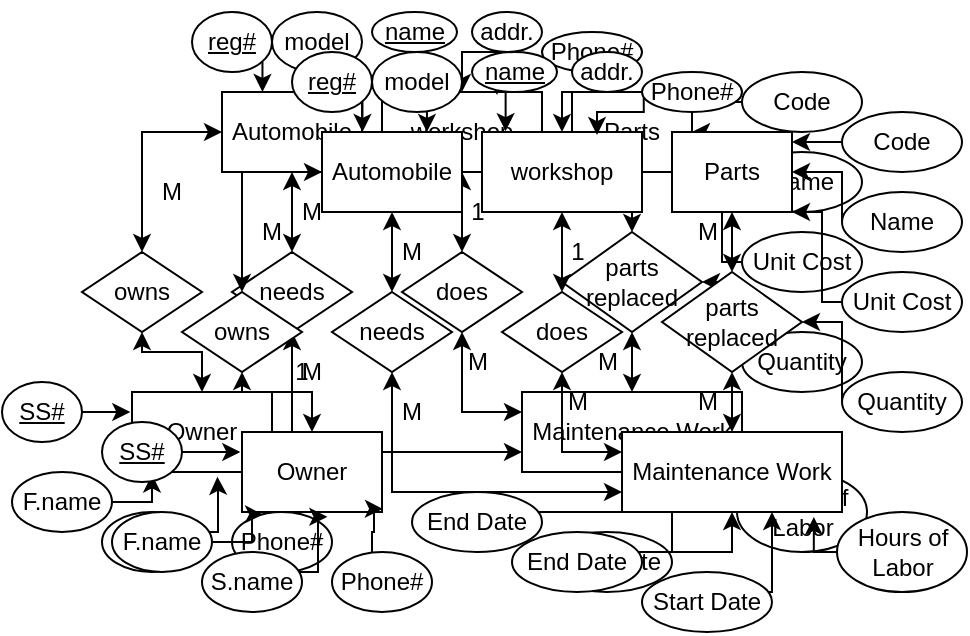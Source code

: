 <mxfile version="23.0.2" type="device">
  <diagram name="Page-1" id="6UyMne99y8ESHFV-JtRF">
    <mxGraphModel dx="732" dy="547" grid="1" gridSize="10" guides="1" tooltips="1" connect="1" arrows="1" fold="1" page="1" pageScale="1" pageWidth="850" pageHeight="1100" math="0" shadow="0">
      <root>
        <mxCell id="0" />
        <mxCell id="1" parent="0" />
        <mxCell id="NWCrP_Y0ihaiEaNDN7uH-37" style="edgeStyle=orthogonalEdgeStyle;rounded=0;orthogonalLoop=1;jettySize=auto;html=1;entryX=0.5;entryY=0;entryDx=0;entryDy=0;startArrow=classic;startFill=1;" parent="1" source="NWCrP_Y0ihaiEaNDN7uH-1" target="NWCrP_Y0ihaiEaNDN7uH-35" edge="1">
          <mxGeometry relative="1" as="geometry" />
        </mxCell>
        <mxCell id="NWCrP_Y0ihaiEaNDN7uH-1" value="Automobile" style="rounded=0;whiteSpace=wrap;html=1;" parent="1" vertex="1">
          <mxGeometry x="120" y="50" width="70" height="40" as="geometry" />
        </mxCell>
        <mxCell id="NWCrP_Y0ihaiEaNDN7uH-2" value="Maintenance Work" style="rounded=0;whiteSpace=wrap;html=1;" parent="1" vertex="1">
          <mxGeometry x="270" y="200" width="110" height="40" as="geometry" />
        </mxCell>
        <mxCell id="NWCrP_Y0ihaiEaNDN7uH-36" style="edgeStyle=orthogonalEdgeStyle;rounded=0;orthogonalLoop=1;jettySize=auto;html=1;entryX=0.5;entryY=0;entryDx=0;entryDy=0;startArrow=classic;startFill=1;" parent="1" source="NWCrP_Y0ihaiEaNDN7uH-3" target="NWCrP_Y0ihaiEaNDN7uH-34" edge="1">
          <mxGeometry relative="1" as="geometry" />
        </mxCell>
        <mxCell id="NWCrP_Y0ihaiEaNDN7uH-3" value="workshop" style="rounded=0;whiteSpace=wrap;html=1;" parent="1" vertex="1">
          <mxGeometry x="200" y="50" width="80" height="40" as="geometry" />
        </mxCell>
        <mxCell id="NWCrP_Y0ihaiEaNDN7uH-20" style="edgeStyle=orthogonalEdgeStyle;rounded=0;orthogonalLoop=1;jettySize=auto;html=1;entryX=0.5;entryY=0;entryDx=0;entryDy=0;startArrow=classic;startFill=1;" parent="1" source="NWCrP_Y0ihaiEaNDN7uH-4" target="NWCrP_Y0ihaiEaNDN7uH-18" edge="1">
          <mxGeometry relative="1" as="geometry" />
        </mxCell>
        <mxCell id="NWCrP_Y0ihaiEaNDN7uH-4" value="Parts" style="rounded=0;whiteSpace=wrap;html=1;" parent="1" vertex="1">
          <mxGeometry x="295" y="50" width="60" height="40" as="geometry" />
        </mxCell>
        <mxCell id="NWCrP_Y0ihaiEaNDN7uH-16" style="edgeStyle=orthogonalEdgeStyle;rounded=0;orthogonalLoop=1;jettySize=auto;html=1;" parent="1" edge="1">
          <mxGeometry relative="1" as="geometry">
            <mxPoint x="345" y="240" as="targetPoint" />
            <Array as="points">
              <mxPoint x="345" y="280" />
              <mxPoint x="345" y="280" />
            </Array>
            <mxPoint x="338.141" y="280.0" as="sourcePoint" />
          </mxGeometry>
        </mxCell>
        <mxCell id="NWCrP_Y0ihaiEaNDN7uH-7" value="Start Date" style="ellipse;whiteSpace=wrap;html=1;rotation=0;" parent="1" vertex="1">
          <mxGeometry x="280" y="270" width="65" height="30" as="geometry" />
        </mxCell>
        <mxCell id="NWCrP_Y0ihaiEaNDN7uH-15" value="" style="edgeStyle=orthogonalEdgeStyle;rounded=0;orthogonalLoop=1;jettySize=auto;html=1;" parent="1" source="NWCrP_Y0ihaiEaNDN7uH-11" target="NWCrP_Y0ihaiEaNDN7uH-2" edge="1">
          <mxGeometry relative="1" as="geometry">
            <Array as="points">
              <mxPoint x="325" y="260" />
            </Array>
          </mxGeometry>
        </mxCell>
        <mxCell id="NWCrP_Y0ihaiEaNDN7uH-11" value="End Date" style="ellipse;whiteSpace=wrap;html=1;rotation=0;" parent="1" vertex="1">
          <mxGeometry x="215" y="250" width="65" height="30" as="geometry" />
        </mxCell>
        <mxCell id="NWCrP_Y0ihaiEaNDN7uH-19" style="edgeStyle=orthogonalEdgeStyle;rounded=0;orthogonalLoop=1;jettySize=auto;html=1;entryX=0.5;entryY=0;entryDx=0;entryDy=0;startArrow=classic;startFill=1;" parent="1" source="NWCrP_Y0ihaiEaNDN7uH-18" target="NWCrP_Y0ihaiEaNDN7uH-2" edge="1">
          <mxGeometry relative="1" as="geometry" />
        </mxCell>
        <mxCell id="NWCrP_Y0ihaiEaNDN7uH-18" value="parts replaced" style="rhombus;whiteSpace=wrap;html=1;" parent="1" vertex="1">
          <mxGeometry x="290" y="120" width="70" height="50" as="geometry" />
        </mxCell>
        <mxCell id="NWCrP_Y0ihaiEaNDN7uH-22" style="edgeStyle=orthogonalEdgeStyle;rounded=0;orthogonalLoop=1;jettySize=auto;html=1;entryX=1;entryY=0.5;entryDx=0;entryDy=0;" parent="1" source="NWCrP_Y0ihaiEaNDN7uH-21" target="NWCrP_Y0ihaiEaNDN7uH-18" edge="1">
          <mxGeometry relative="1" as="geometry">
            <mxPoint x="360" y="70" as="targetPoint" />
            <Array as="points">
              <mxPoint x="380" y="145" />
            </Array>
          </mxGeometry>
        </mxCell>
        <mxCell id="NWCrP_Y0ihaiEaNDN7uH-21" value="Quantity" style="ellipse;whiteSpace=wrap;html=1;" parent="1" vertex="1">
          <mxGeometry x="380" y="170" width="60" height="30" as="geometry" />
        </mxCell>
        <mxCell id="NWCrP_Y0ihaiEaNDN7uH-27" style="edgeStyle=orthogonalEdgeStyle;rounded=0;orthogonalLoop=1;jettySize=auto;html=1;" parent="1" target="NWCrP_Y0ihaiEaNDN7uH-4" edge="1">
          <mxGeometry relative="1" as="geometry">
            <mxPoint x="385" y="135" as="sourcePoint" />
            <mxPoint x="360" y="70" as="targetPoint" />
            <Array as="points">
              <mxPoint x="370" y="135" />
              <mxPoint x="370" y="90" />
            </Array>
          </mxGeometry>
        </mxCell>
        <mxCell id="NWCrP_Y0ihaiEaNDN7uH-24" value="Unit Cost" style="ellipse;whiteSpace=wrap;html=1;" parent="1" vertex="1">
          <mxGeometry x="380" y="120" width="60" height="30" as="geometry" />
        </mxCell>
        <mxCell id="NWCrP_Y0ihaiEaNDN7uH-31" style="edgeStyle=orthogonalEdgeStyle;rounded=0;orthogonalLoop=1;jettySize=auto;html=1;entryX=1;entryY=0.5;entryDx=0;entryDy=0;" parent="1" source="NWCrP_Y0ihaiEaNDN7uH-25" target="NWCrP_Y0ihaiEaNDN7uH-4" edge="1">
          <mxGeometry relative="1" as="geometry">
            <mxPoint x="390" y="80" as="targetPoint" />
            <Array as="points">
              <mxPoint x="380" y="70" />
            </Array>
          </mxGeometry>
        </mxCell>
        <mxCell id="NWCrP_Y0ihaiEaNDN7uH-25" value="Name" style="ellipse;whiteSpace=wrap;html=1;" parent="1" vertex="1">
          <mxGeometry x="380" y="80" width="60" height="30" as="geometry" />
        </mxCell>
        <mxCell id="NWCrP_Y0ihaiEaNDN7uH-32" value="" style="edgeStyle=orthogonalEdgeStyle;rounded=0;orthogonalLoop=1;jettySize=auto;html=1;" parent="1" source="NWCrP_Y0ihaiEaNDN7uH-26" target="NWCrP_Y0ihaiEaNDN7uH-4" edge="1">
          <mxGeometry relative="1" as="geometry">
            <Array as="points">
              <mxPoint x="360" y="55" />
              <mxPoint x="360" y="55" />
            </Array>
          </mxGeometry>
        </mxCell>
        <mxCell id="NWCrP_Y0ihaiEaNDN7uH-26" value="Code" style="ellipse;whiteSpace=wrap;html=1;" parent="1" vertex="1">
          <mxGeometry x="380" y="40" width="60" height="30" as="geometry" />
        </mxCell>
        <mxCell id="LJ63shYj3af9ihLk8B8J-1" style="edgeStyle=orthogonalEdgeStyle;rounded=0;orthogonalLoop=1;jettySize=auto;html=1;entryX=0;entryY=0.25;entryDx=0;entryDy=0;startArrow=classic;startFill=1;" parent="1" source="NWCrP_Y0ihaiEaNDN7uH-34" target="NWCrP_Y0ihaiEaNDN7uH-2" edge="1">
          <mxGeometry relative="1" as="geometry" />
        </mxCell>
        <mxCell id="NWCrP_Y0ihaiEaNDN7uH-34" value="does" style="rhombus;whiteSpace=wrap;html=1;" parent="1" vertex="1">
          <mxGeometry x="210" y="130" width="60" height="40" as="geometry" />
        </mxCell>
        <mxCell id="LJ63shYj3af9ihLk8B8J-3" style="edgeStyle=orthogonalEdgeStyle;rounded=0;orthogonalLoop=1;jettySize=auto;html=1;entryX=0;entryY=0.75;entryDx=0;entryDy=0;strokeColor=default;startArrow=classic;startFill=1;" parent="1" source="NWCrP_Y0ihaiEaNDN7uH-35" target="NWCrP_Y0ihaiEaNDN7uH-2" edge="1">
          <mxGeometry relative="1" as="geometry">
            <Array as="points">
              <mxPoint x="155" y="230" />
            </Array>
          </mxGeometry>
        </mxCell>
        <mxCell id="NWCrP_Y0ihaiEaNDN7uH-35" value="needs" style="rhombus;whiteSpace=wrap;html=1;" parent="1" vertex="1">
          <mxGeometry x="125" y="130" width="60" height="40" as="geometry" />
        </mxCell>
        <mxCell id="LJ63shYj3af9ihLk8B8J-8" style="edgeStyle=orthogonalEdgeStyle;rounded=0;orthogonalLoop=1;jettySize=auto;html=1;entryX=0;entryY=0.5;entryDx=0;entryDy=0;startArrow=classic;startFill=1;" parent="1" source="LJ63shYj3af9ihLk8B8J-5" target="NWCrP_Y0ihaiEaNDN7uH-1" edge="1">
          <mxGeometry relative="1" as="geometry">
            <Array as="points">
              <mxPoint x="80" y="70" />
            </Array>
          </mxGeometry>
        </mxCell>
        <mxCell id="LJ63shYj3af9ihLk8B8J-5" value="owns" style="rhombus;whiteSpace=wrap;html=1;" parent="1" vertex="1">
          <mxGeometry x="50" y="130" width="60" height="40" as="geometry" />
        </mxCell>
        <mxCell id="LJ63shYj3af9ihLk8B8J-7" style="edgeStyle=orthogonalEdgeStyle;rounded=0;orthogonalLoop=1;jettySize=auto;html=1;entryX=0.5;entryY=1;entryDx=0;entryDy=0;startArrow=classic;startFill=1;" parent="1" source="LJ63shYj3af9ihLk8B8J-6" target="LJ63shYj3af9ihLk8B8J-5" edge="1">
          <mxGeometry relative="1" as="geometry" />
        </mxCell>
        <mxCell id="LJ63shYj3af9ihLk8B8J-6" value="Owner" style="rounded=0;whiteSpace=wrap;html=1;" parent="1" vertex="1">
          <mxGeometry x="75" y="200" width="70" height="40" as="geometry" />
        </mxCell>
        <mxCell id="LJ63shYj3af9ihLk8B8J-9" value="Hours of Labor" style="ellipse;whiteSpace=wrap;html=1;rotation=0;" parent="1" vertex="1">
          <mxGeometry x="377.5" y="240" width="65" height="40" as="geometry" />
        </mxCell>
        <mxCell id="LJ63shYj3af9ihLk8B8J-10" style="edgeStyle=orthogonalEdgeStyle;rounded=0;orthogonalLoop=1;jettySize=auto;html=1;entryX=0.872;entryY=1.062;entryDx=0;entryDy=0;entryPerimeter=0;" parent="1" source="LJ63shYj3af9ihLk8B8J-9" target="NWCrP_Y0ihaiEaNDN7uH-2" edge="1">
          <mxGeometry relative="1" as="geometry">
            <Array as="points">
              <mxPoint x="366" y="260" />
            </Array>
          </mxGeometry>
        </mxCell>
        <mxCell id="vejLtixS_acCu_ArqMec-32" value="M" style="text;html=1;strokeColor=none;fillColor=none;align=center;verticalAlign=middle;whiteSpace=wrap;rounded=0;" parent="1" vertex="1">
          <mxGeometry x="85" y="90" width="20" height="20" as="geometry" />
        </mxCell>
        <mxCell id="vejLtixS_acCu_ArqMec-33" value="1" style="text;html=1;strokeColor=none;fillColor=none;align=center;verticalAlign=middle;whiteSpace=wrap;rounded=0;" parent="1" vertex="1">
          <mxGeometry x="100" y="160" width="20" height="20" as="geometry" />
        </mxCell>
        <mxCell id="vejLtixS_acCu_ArqMec-34" value="M" style="text;html=1;strokeColor=none;fillColor=none;align=center;verticalAlign=middle;whiteSpace=wrap;rounded=0;" parent="1" vertex="1">
          <mxGeometry x="302.5" y="90" width="20" height="20" as="geometry" />
        </mxCell>
        <mxCell id="vejLtixS_acCu_ArqMec-35" value="M" style="text;html=1;strokeColor=none;fillColor=none;align=center;verticalAlign=middle;whiteSpace=wrap;rounded=0;" parent="1" vertex="1">
          <mxGeometry x="302.5" y="175" width="20" height="20" as="geometry" />
        </mxCell>
        <mxCell id="vejLtixS_acCu_ArqMec-36" value="M" style="text;html=1;strokeColor=none;fillColor=none;align=center;verticalAlign=middle;whiteSpace=wrap;rounded=0;" parent="1" vertex="1">
          <mxGeometry x="155" y="180" width="20" height="20" as="geometry" />
        </mxCell>
        <mxCell id="vejLtixS_acCu_ArqMec-37" value="M" style="text;html=1;strokeColor=none;fillColor=none;align=center;verticalAlign=middle;whiteSpace=wrap;rounded=0;" parent="1" vertex="1">
          <mxGeometry x="155" y="100" width="20" height="20" as="geometry" />
        </mxCell>
        <mxCell id="vejLtixS_acCu_ArqMec-38" value="M" style="text;html=1;strokeColor=none;fillColor=none;align=center;verticalAlign=middle;whiteSpace=wrap;rounded=0;" parent="1" vertex="1">
          <mxGeometry x="237.5" y="175" width="20" height="20" as="geometry" />
        </mxCell>
        <mxCell id="vejLtixS_acCu_ArqMec-39" value="1" style="text;html=1;strokeColor=none;fillColor=none;align=center;verticalAlign=middle;whiteSpace=wrap;rounded=0;" parent="1" vertex="1">
          <mxGeometry x="237.5" y="100" width="20" height="20" as="geometry" />
        </mxCell>
        <mxCell id="vejLtixS_acCu_ArqMec-40" value="&lt;u&gt;reg#&lt;/u&gt;" style="ellipse;whiteSpace=wrap;html=1;" parent="1" vertex="1">
          <mxGeometry x="105" y="10" width="40" height="30" as="geometry" />
        </mxCell>
        <mxCell id="vejLtixS_acCu_ArqMec-46" style="edgeStyle=orthogonalEdgeStyle;rounded=0;orthogonalLoop=1;jettySize=auto;html=1;entryX=0.75;entryY=0;entryDx=0;entryDy=0;" parent="1" source="vejLtixS_acCu_ArqMec-41" edge="1">
          <mxGeometry relative="1" as="geometry">
            <mxPoint x="174.987" y="19.624" as="sourcePoint" />
            <mxPoint x="172.48" y="50" as="targetPoint" />
            <Array as="points">
              <mxPoint x="175" y="30" />
              <mxPoint x="175" y="30" />
            </Array>
          </mxGeometry>
        </mxCell>
        <mxCell id="vejLtixS_acCu_ArqMec-43" value="&lt;u&gt;name&lt;/u&gt;" style="ellipse;whiteSpace=wrap;html=1;" parent="1" vertex="1">
          <mxGeometry x="195" y="10" width="42.5" height="20" as="geometry" />
        </mxCell>
        <mxCell id="vejLtixS_acCu_ArqMec-53" style="edgeStyle=orthogonalEdgeStyle;rounded=0;orthogonalLoop=1;jettySize=auto;html=1;entryX=0.5;entryY=0;entryDx=0;entryDy=0;" parent="1" source="vejLtixS_acCu_ArqMec-44" target="NWCrP_Y0ihaiEaNDN7uH-3" edge="1">
          <mxGeometry relative="1" as="geometry">
            <Array as="points">
              <mxPoint x="240" y="30" />
            </Array>
          </mxGeometry>
        </mxCell>
        <mxCell id="vejLtixS_acCu_ArqMec-44" value="addr." style="ellipse;whiteSpace=wrap;html=1;" parent="1" vertex="1">
          <mxGeometry x="245" y="10" width="35" height="20" as="geometry" />
        </mxCell>
        <mxCell id="vejLtixS_acCu_ArqMec-47" value="" style="edgeStyle=orthogonalEdgeStyle;rounded=0;orthogonalLoop=1;jettySize=auto;html=1;entryX=0.75;entryY=0;entryDx=0;entryDy=0;" parent="1" target="vejLtixS_acCu_ArqMec-41" edge="1">
          <mxGeometry relative="1" as="geometry">
            <mxPoint x="174.987" y="19.624" as="sourcePoint" />
            <mxPoint x="172.48" y="50" as="targetPoint" />
            <Array as="points" />
          </mxGeometry>
        </mxCell>
        <mxCell id="vejLtixS_acCu_ArqMec-41" value="model" style="ellipse;whiteSpace=wrap;html=1;" parent="1" vertex="1">
          <mxGeometry x="145" y="10" width="45" height="30" as="geometry" />
        </mxCell>
        <mxCell id="vejLtixS_acCu_ArqMec-49" style="edgeStyle=orthogonalEdgeStyle;rounded=0;orthogonalLoop=1;jettySize=auto;html=1;entryX=0.289;entryY=-0.001;entryDx=0;entryDy=0;entryPerimeter=0;" parent="1" source="vejLtixS_acCu_ArqMec-40" target="NWCrP_Y0ihaiEaNDN7uH-1" edge="1">
          <mxGeometry relative="1" as="geometry">
            <Array as="points">
              <mxPoint x="125" y="40" />
              <mxPoint x="140" y="40" />
            </Array>
          </mxGeometry>
        </mxCell>
        <mxCell id="vejLtixS_acCu_ArqMec-50" style="edgeStyle=orthogonalEdgeStyle;rounded=0;orthogonalLoop=1;jettySize=auto;html=1;entryX=0.21;entryY=-0.011;entryDx=0;entryDy=0;entryPerimeter=0;exitX=0.396;exitY=0.974;exitDx=0;exitDy=0;exitPerimeter=0;" parent="1" source="vejLtixS_acCu_ArqMec-43" edge="1">
          <mxGeometry relative="1" as="geometry">
            <mxPoint x="209.997" y="30.003" as="sourcePoint" />
            <mxPoint x="211.79" y="49.58" as="targetPoint" />
            <Array as="points" />
          </mxGeometry>
        </mxCell>
        <mxCell id="vejLtixS_acCu_ArqMec-51" style="edgeStyle=orthogonalEdgeStyle;rounded=0;orthogonalLoop=1;jettySize=auto;html=1;entryX=0.21;entryY=-0.011;entryDx=0;entryDy=0;entryPerimeter=0;exitX=0.017;exitY=0.64;exitDx=0;exitDy=0;exitPerimeter=0;" parent="1" source="vejLtixS_acCu_ArqMec-52" edge="1">
          <mxGeometry relative="1" as="geometry">
            <mxPoint x="265" y="33" as="sourcePoint" />
            <mxPoint x="257.5" y="51.51" as="targetPoint" />
            <Array as="points">
              <mxPoint x="281" y="40" />
              <mxPoint x="258" y="40" />
            </Array>
          </mxGeometry>
        </mxCell>
        <mxCell id="vejLtixS_acCu_ArqMec-52" value="Phone#" style="ellipse;whiteSpace=wrap;html=1;" parent="1" vertex="1">
          <mxGeometry x="280" y="20" width="50" height="20" as="geometry" />
        </mxCell>
        <mxCell id="vejLtixS_acCu_ArqMec-54" value="&lt;u&gt;SS#&lt;/u&gt;" style="ellipse;whiteSpace=wrap;html=1;" parent="1" vertex="1">
          <mxGeometry x="10" y="195" width="40" height="30" as="geometry" />
        </mxCell>
        <mxCell id="vejLtixS_acCu_ArqMec-57" style="edgeStyle=orthogonalEdgeStyle;rounded=0;orthogonalLoop=1;jettySize=auto;html=1;entryX=-0.012;entryY=0.25;entryDx=0;entryDy=0;entryPerimeter=0;" parent="1" source="vejLtixS_acCu_ArqMec-54" target="LJ63shYj3af9ihLk8B8J-6" edge="1">
          <mxGeometry relative="1" as="geometry" />
        </mxCell>
        <mxCell id="vejLtixS_acCu_ArqMec-58" value="F.name" style="ellipse;whiteSpace=wrap;html=1;" parent="1" vertex="1">
          <mxGeometry x="15" y="240" width="50" height="30" as="geometry" />
        </mxCell>
        <mxCell id="vejLtixS_acCu_ArqMec-59" value="S.name" style="ellipse;whiteSpace=wrap;html=1;" parent="1" vertex="1">
          <mxGeometry x="60" y="260" width="50" height="30" as="geometry" />
        </mxCell>
        <mxCell id="vejLtixS_acCu_ArqMec-62" style="edgeStyle=orthogonalEdgeStyle;rounded=0;orthogonalLoop=1;jettySize=auto;html=1;entryX=0.15;entryY=1.031;entryDx=0;entryDy=0;entryPerimeter=0;" parent="1" source="vejLtixS_acCu_ArqMec-58" target="LJ63shYj3af9ihLk8B8J-6" edge="1">
          <mxGeometry relative="1" as="geometry" />
        </mxCell>
        <mxCell id="vejLtixS_acCu_ArqMec-64" style="edgeStyle=orthogonalEdgeStyle;rounded=0;orthogonalLoop=1;jettySize=auto;html=1;entryX=0.61;entryY=1.06;entryDx=0;entryDy=0;entryPerimeter=0;" parent="1" source="vejLtixS_acCu_ArqMec-59" target="LJ63shYj3af9ihLk8B8J-6" edge="1">
          <mxGeometry relative="1" as="geometry">
            <Array as="points">
              <mxPoint x="118" y="270" />
              <mxPoint x="118" y="250" />
              <mxPoint x="118" y="250" />
            </Array>
          </mxGeometry>
        </mxCell>
        <mxCell id="vejLtixS_acCu_ArqMec-66" style="edgeStyle=orthogonalEdgeStyle;rounded=0;orthogonalLoop=1;jettySize=auto;html=1;entryX=1.007;entryY=0.961;entryDx=0;entryDy=0;entryPerimeter=0;" parent="1" source="vejLtixS_acCu_ArqMec-65" target="LJ63shYj3af9ihLk8B8J-6" edge="1">
          <mxGeometry relative="1" as="geometry">
            <mxPoint x="150" y="240" as="targetPoint" />
            <Array as="points">
              <mxPoint x="145" y="250" />
              <mxPoint x="146" y="250" />
            </Array>
          </mxGeometry>
        </mxCell>
        <mxCell id="vejLtixS_acCu_ArqMec-65" value="Phone#" style="ellipse;whiteSpace=wrap;html=1;" parent="1" vertex="1">
          <mxGeometry x="125" y="260" width="50" height="30" as="geometry" />
        </mxCell>
        <mxCell id="vejLtixS_acCu_ArqMec-67" style="edgeStyle=orthogonalEdgeStyle;rounded=0;orthogonalLoop=1;jettySize=auto;html=1;entryX=0.5;entryY=0;entryDx=0;entryDy=0;startArrow=classic;startFill=1;" parent="1" source="vejLtixS_acCu_ArqMec-68" target="vejLtixS_acCu_ArqMec-91" edge="1">
          <mxGeometry relative="1" as="geometry" />
        </mxCell>
        <mxCell id="vejLtixS_acCu_ArqMec-68" value="Automobile" style="rounded=0;whiteSpace=wrap;html=1;" parent="1" vertex="1">
          <mxGeometry x="170" y="70" width="70" height="40" as="geometry" />
        </mxCell>
        <mxCell id="vejLtixS_acCu_ArqMec-69" value="Maintenance Work" style="rounded=0;whiteSpace=wrap;html=1;" parent="1" vertex="1">
          <mxGeometry x="320" y="220" width="110" height="40" as="geometry" />
        </mxCell>
        <mxCell id="vejLtixS_acCu_ArqMec-70" style="edgeStyle=orthogonalEdgeStyle;rounded=0;orthogonalLoop=1;jettySize=auto;html=1;entryX=0.5;entryY=0;entryDx=0;entryDy=0;startArrow=classic;startFill=1;" parent="1" source="vejLtixS_acCu_ArqMec-71" target="vejLtixS_acCu_ArqMec-89" edge="1">
          <mxGeometry relative="1" as="geometry" />
        </mxCell>
        <mxCell id="vejLtixS_acCu_ArqMec-71" value="workshop" style="rounded=0;whiteSpace=wrap;html=1;" parent="1" vertex="1">
          <mxGeometry x="250" y="70" width="80" height="40" as="geometry" />
        </mxCell>
        <mxCell id="vejLtixS_acCu_ArqMec-72" style="edgeStyle=orthogonalEdgeStyle;rounded=0;orthogonalLoop=1;jettySize=auto;html=1;entryX=0.5;entryY=0;entryDx=0;entryDy=0;startArrow=classic;startFill=1;" parent="1" source="vejLtixS_acCu_ArqMec-73" target="vejLtixS_acCu_ArqMec-79" edge="1">
          <mxGeometry relative="1" as="geometry" />
        </mxCell>
        <mxCell id="vejLtixS_acCu_ArqMec-73" value="Parts" style="rounded=0;whiteSpace=wrap;html=1;" parent="1" vertex="1">
          <mxGeometry x="345" y="70" width="60" height="40" as="geometry" />
        </mxCell>
        <mxCell id="vejLtixS_acCu_ArqMec-74" style="edgeStyle=orthogonalEdgeStyle;rounded=0;orthogonalLoop=1;jettySize=auto;html=1;" parent="1" edge="1">
          <mxGeometry relative="1" as="geometry">
            <mxPoint x="395" y="260" as="targetPoint" />
            <Array as="points">
              <mxPoint x="395" y="300" />
              <mxPoint x="395" y="300" />
            </Array>
            <mxPoint x="388.141" y="300.0" as="sourcePoint" />
          </mxGeometry>
        </mxCell>
        <mxCell id="vejLtixS_acCu_ArqMec-75" value="Start Date" style="ellipse;whiteSpace=wrap;html=1;rotation=0;" parent="1" vertex="1">
          <mxGeometry x="330" y="290" width="65" height="30" as="geometry" />
        </mxCell>
        <mxCell id="vejLtixS_acCu_ArqMec-76" value="" style="edgeStyle=orthogonalEdgeStyle;rounded=0;orthogonalLoop=1;jettySize=auto;html=1;" parent="1" source="vejLtixS_acCu_ArqMec-77" target="vejLtixS_acCu_ArqMec-69" edge="1">
          <mxGeometry relative="1" as="geometry">
            <Array as="points">
              <mxPoint x="375" y="280" />
            </Array>
          </mxGeometry>
        </mxCell>
        <mxCell id="vejLtixS_acCu_ArqMec-77" value="End Date" style="ellipse;whiteSpace=wrap;html=1;rotation=0;" parent="1" vertex="1">
          <mxGeometry x="265" y="270" width="65" height="30" as="geometry" />
        </mxCell>
        <mxCell id="vejLtixS_acCu_ArqMec-78" style="edgeStyle=orthogonalEdgeStyle;rounded=0;orthogonalLoop=1;jettySize=auto;html=1;entryX=0.5;entryY=0;entryDx=0;entryDy=0;startArrow=classic;startFill=1;" parent="1" source="vejLtixS_acCu_ArqMec-79" target="vejLtixS_acCu_ArqMec-69" edge="1">
          <mxGeometry relative="1" as="geometry" />
        </mxCell>
        <mxCell id="vejLtixS_acCu_ArqMec-79" value="parts replaced" style="rhombus;whiteSpace=wrap;html=1;" parent="1" vertex="1">
          <mxGeometry x="340" y="140" width="70" height="50" as="geometry" />
        </mxCell>
        <mxCell id="vejLtixS_acCu_ArqMec-80" style="edgeStyle=orthogonalEdgeStyle;rounded=0;orthogonalLoop=1;jettySize=auto;html=1;entryX=1;entryY=0.5;entryDx=0;entryDy=0;" parent="1" source="vejLtixS_acCu_ArqMec-81" target="vejLtixS_acCu_ArqMec-79" edge="1">
          <mxGeometry relative="1" as="geometry">
            <mxPoint x="410" y="90" as="targetPoint" />
            <Array as="points">
              <mxPoint x="430" y="165" />
            </Array>
          </mxGeometry>
        </mxCell>
        <mxCell id="vejLtixS_acCu_ArqMec-81" value="Quantity" style="ellipse;whiteSpace=wrap;html=1;" parent="1" vertex="1">
          <mxGeometry x="430" y="190" width="60" height="30" as="geometry" />
        </mxCell>
        <mxCell id="vejLtixS_acCu_ArqMec-82" style="edgeStyle=orthogonalEdgeStyle;rounded=0;orthogonalLoop=1;jettySize=auto;html=1;" parent="1" target="vejLtixS_acCu_ArqMec-73" edge="1">
          <mxGeometry relative="1" as="geometry">
            <mxPoint x="435" y="155" as="sourcePoint" />
            <mxPoint x="410" y="90" as="targetPoint" />
            <Array as="points">
              <mxPoint x="420" y="155" />
              <mxPoint x="420" y="110" />
            </Array>
          </mxGeometry>
        </mxCell>
        <mxCell id="vejLtixS_acCu_ArqMec-83" value="Unit Cost" style="ellipse;whiteSpace=wrap;html=1;" parent="1" vertex="1">
          <mxGeometry x="430" y="140" width="60" height="30" as="geometry" />
        </mxCell>
        <mxCell id="vejLtixS_acCu_ArqMec-84" style="edgeStyle=orthogonalEdgeStyle;rounded=0;orthogonalLoop=1;jettySize=auto;html=1;entryX=1;entryY=0.5;entryDx=0;entryDy=0;" parent="1" source="vejLtixS_acCu_ArqMec-85" target="vejLtixS_acCu_ArqMec-73" edge="1">
          <mxGeometry relative="1" as="geometry">
            <mxPoint x="440" y="100" as="targetPoint" />
            <Array as="points">
              <mxPoint x="430" y="90" />
            </Array>
          </mxGeometry>
        </mxCell>
        <mxCell id="vejLtixS_acCu_ArqMec-85" value="Name" style="ellipse;whiteSpace=wrap;html=1;" parent="1" vertex="1">
          <mxGeometry x="430" y="100" width="60" height="30" as="geometry" />
        </mxCell>
        <mxCell id="vejLtixS_acCu_ArqMec-86" value="" style="edgeStyle=orthogonalEdgeStyle;rounded=0;orthogonalLoop=1;jettySize=auto;html=1;" parent="1" source="vejLtixS_acCu_ArqMec-87" target="vejLtixS_acCu_ArqMec-73" edge="1">
          <mxGeometry relative="1" as="geometry">
            <Array as="points">
              <mxPoint x="410" y="75" />
              <mxPoint x="410" y="75" />
            </Array>
          </mxGeometry>
        </mxCell>
        <mxCell id="vejLtixS_acCu_ArqMec-87" value="Code" style="ellipse;whiteSpace=wrap;html=1;" parent="1" vertex="1">
          <mxGeometry x="430" y="60" width="60" height="30" as="geometry" />
        </mxCell>
        <mxCell id="vejLtixS_acCu_ArqMec-88" style="edgeStyle=orthogonalEdgeStyle;rounded=0;orthogonalLoop=1;jettySize=auto;html=1;entryX=0;entryY=0.25;entryDx=0;entryDy=0;startArrow=classic;startFill=1;" parent="1" source="vejLtixS_acCu_ArqMec-89" target="vejLtixS_acCu_ArqMec-69" edge="1">
          <mxGeometry relative="1" as="geometry" />
        </mxCell>
        <mxCell id="vejLtixS_acCu_ArqMec-89" value="does" style="rhombus;whiteSpace=wrap;html=1;" parent="1" vertex="1">
          <mxGeometry x="260" y="150" width="60" height="40" as="geometry" />
        </mxCell>
        <mxCell id="vejLtixS_acCu_ArqMec-90" style="edgeStyle=orthogonalEdgeStyle;rounded=0;orthogonalLoop=1;jettySize=auto;html=1;entryX=0;entryY=0.75;entryDx=0;entryDy=0;strokeColor=default;startArrow=classic;startFill=1;" parent="1" source="vejLtixS_acCu_ArqMec-91" target="vejLtixS_acCu_ArqMec-69" edge="1">
          <mxGeometry relative="1" as="geometry">
            <Array as="points">
              <mxPoint x="205" y="250" />
            </Array>
          </mxGeometry>
        </mxCell>
        <mxCell id="vejLtixS_acCu_ArqMec-91" value="needs" style="rhombus;whiteSpace=wrap;html=1;" parent="1" vertex="1">
          <mxGeometry x="175" y="150" width="60" height="40" as="geometry" />
        </mxCell>
        <mxCell id="vejLtixS_acCu_ArqMec-92" style="edgeStyle=orthogonalEdgeStyle;rounded=0;orthogonalLoop=1;jettySize=auto;html=1;entryX=0;entryY=0.5;entryDx=0;entryDy=0;startArrow=classic;startFill=1;" parent="1" source="vejLtixS_acCu_ArqMec-93" target="vejLtixS_acCu_ArqMec-68" edge="1">
          <mxGeometry relative="1" as="geometry">
            <Array as="points">
              <mxPoint x="130" y="90" />
            </Array>
          </mxGeometry>
        </mxCell>
        <mxCell id="vejLtixS_acCu_ArqMec-93" value="owns" style="rhombus;whiteSpace=wrap;html=1;" parent="1" vertex="1">
          <mxGeometry x="100" y="150" width="60" height="40" as="geometry" />
        </mxCell>
        <mxCell id="vejLtixS_acCu_ArqMec-94" style="edgeStyle=orthogonalEdgeStyle;rounded=0;orthogonalLoop=1;jettySize=auto;html=1;entryX=0.5;entryY=1;entryDx=0;entryDy=0;startArrow=classic;startFill=1;" parent="1" source="vejLtixS_acCu_ArqMec-95" target="vejLtixS_acCu_ArqMec-93" edge="1">
          <mxGeometry relative="1" as="geometry" />
        </mxCell>
        <mxCell id="vejLtixS_acCu_ArqMec-95" value="Owner" style="rounded=0;whiteSpace=wrap;html=1;" parent="1" vertex="1">
          <mxGeometry x="130" y="220" width="70" height="40" as="geometry" />
        </mxCell>
        <mxCell id="vejLtixS_acCu_ArqMec-96" value="Hours of Labor" style="ellipse;whiteSpace=wrap;html=1;rotation=0;" parent="1" vertex="1">
          <mxGeometry x="427.5" y="260" width="65" height="40" as="geometry" />
        </mxCell>
        <mxCell id="vejLtixS_acCu_ArqMec-97" style="edgeStyle=orthogonalEdgeStyle;rounded=0;orthogonalLoop=1;jettySize=auto;html=1;entryX=0.872;entryY=1.062;entryDx=0;entryDy=0;entryPerimeter=0;" parent="1" source="vejLtixS_acCu_ArqMec-96" target="vejLtixS_acCu_ArqMec-69" edge="1">
          <mxGeometry relative="1" as="geometry">
            <Array as="points">
              <mxPoint x="416" y="280" />
            </Array>
          </mxGeometry>
        </mxCell>
        <mxCell id="vejLtixS_acCu_ArqMec-98" value="M" style="text;html=1;strokeColor=none;fillColor=none;align=center;verticalAlign=middle;whiteSpace=wrap;rounded=0;" parent="1" vertex="1">
          <mxGeometry x="135" y="110" width="20" height="20" as="geometry" />
        </mxCell>
        <mxCell id="vejLtixS_acCu_ArqMec-99" value="1" style="text;html=1;strokeColor=none;fillColor=none;align=center;verticalAlign=middle;whiteSpace=wrap;rounded=0;" parent="1" vertex="1">
          <mxGeometry x="150" y="180" width="20" height="20" as="geometry" />
        </mxCell>
        <mxCell id="vejLtixS_acCu_ArqMec-100" value="M" style="text;html=1;strokeColor=none;fillColor=none;align=center;verticalAlign=middle;whiteSpace=wrap;rounded=0;" parent="1" vertex="1">
          <mxGeometry x="352.5" y="110" width="20" height="20" as="geometry" />
        </mxCell>
        <mxCell id="vejLtixS_acCu_ArqMec-101" value="M" style="text;html=1;strokeColor=none;fillColor=none;align=center;verticalAlign=middle;whiteSpace=wrap;rounded=0;" parent="1" vertex="1">
          <mxGeometry x="352.5" y="195" width="20" height="20" as="geometry" />
        </mxCell>
        <mxCell id="vejLtixS_acCu_ArqMec-102" value="M" style="text;html=1;strokeColor=none;fillColor=none;align=center;verticalAlign=middle;whiteSpace=wrap;rounded=0;" parent="1" vertex="1">
          <mxGeometry x="205" y="200" width="20" height="20" as="geometry" />
        </mxCell>
        <mxCell id="vejLtixS_acCu_ArqMec-103" value="M" style="text;html=1;strokeColor=none;fillColor=none;align=center;verticalAlign=middle;whiteSpace=wrap;rounded=0;" parent="1" vertex="1">
          <mxGeometry x="205" y="120" width="20" height="20" as="geometry" />
        </mxCell>
        <mxCell id="vejLtixS_acCu_ArqMec-104" value="M" style="text;html=1;strokeColor=none;fillColor=none;align=center;verticalAlign=middle;whiteSpace=wrap;rounded=0;" parent="1" vertex="1">
          <mxGeometry x="287.5" y="195" width="20" height="20" as="geometry" />
        </mxCell>
        <mxCell id="vejLtixS_acCu_ArqMec-105" value="1" style="text;html=1;strokeColor=none;fillColor=none;align=center;verticalAlign=middle;whiteSpace=wrap;rounded=0;" parent="1" vertex="1">
          <mxGeometry x="287.5" y="120" width="20" height="20" as="geometry" />
        </mxCell>
        <mxCell id="vejLtixS_acCu_ArqMec-106" value="&lt;u&gt;reg#&lt;/u&gt;" style="ellipse;whiteSpace=wrap;html=1;" parent="1" vertex="1">
          <mxGeometry x="155" y="30" width="40" height="30" as="geometry" />
        </mxCell>
        <mxCell id="vejLtixS_acCu_ArqMec-107" style="edgeStyle=orthogonalEdgeStyle;rounded=0;orthogonalLoop=1;jettySize=auto;html=1;entryX=0.75;entryY=0;entryDx=0;entryDy=0;" parent="1" source="vejLtixS_acCu_ArqMec-112" edge="1">
          <mxGeometry relative="1" as="geometry">
            <mxPoint x="224.987" y="39.624" as="sourcePoint" />
            <mxPoint x="222.48" y="70" as="targetPoint" />
            <Array as="points">
              <mxPoint x="225" y="50" />
              <mxPoint x="225" y="50" />
            </Array>
          </mxGeometry>
        </mxCell>
        <mxCell id="vejLtixS_acCu_ArqMec-108" value="&lt;u&gt;name&lt;/u&gt;" style="ellipse;whiteSpace=wrap;html=1;" parent="1" vertex="1">
          <mxGeometry x="245" y="30" width="42.5" height="20" as="geometry" />
        </mxCell>
        <mxCell id="vejLtixS_acCu_ArqMec-109" style="edgeStyle=orthogonalEdgeStyle;rounded=0;orthogonalLoop=1;jettySize=auto;html=1;entryX=0.5;entryY=0;entryDx=0;entryDy=0;" parent="1" source="vejLtixS_acCu_ArqMec-110" target="vejLtixS_acCu_ArqMec-71" edge="1">
          <mxGeometry relative="1" as="geometry">
            <Array as="points">
              <mxPoint x="290" y="50" />
            </Array>
          </mxGeometry>
        </mxCell>
        <mxCell id="vejLtixS_acCu_ArqMec-110" value="addr." style="ellipse;whiteSpace=wrap;html=1;" parent="1" vertex="1">
          <mxGeometry x="295" y="30" width="35" height="20" as="geometry" />
        </mxCell>
        <mxCell id="vejLtixS_acCu_ArqMec-111" value="" style="edgeStyle=orthogonalEdgeStyle;rounded=0;orthogonalLoop=1;jettySize=auto;html=1;entryX=0.75;entryY=0;entryDx=0;entryDy=0;" parent="1" target="vejLtixS_acCu_ArqMec-112" edge="1">
          <mxGeometry relative="1" as="geometry">
            <mxPoint x="224.987" y="39.624" as="sourcePoint" />
            <mxPoint x="222.48" y="70" as="targetPoint" />
            <Array as="points" />
          </mxGeometry>
        </mxCell>
        <mxCell id="vejLtixS_acCu_ArqMec-112" value="model" style="ellipse;whiteSpace=wrap;html=1;" parent="1" vertex="1">
          <mxGeometry x="195" y="30" width="45" height="30" as="geometry" />
        </mxCell>
        <mxCell id="vejLtixS_acCu_ArqMec-113" style="edgeStyle=orthogonalEdgeStyle;rounded=0;orthogonalLoop=1;jettySize=auto;html=1;entryX=0.289;entryY=-0.001;entryDx=0;entryDy=0;entryPerimeter=0;" parent="1" source="vejLtixS_acCu_ArqMec-106" target="vejLtixS_acCu_ArqMec-68" edge="1">
          <mxGeometry relative="1" as="geometry">
            <Array as="points">
              <mxPoint x="175" y="60" />
              <mxPoint x="190" y="60" />
            </Array>
          </mxGeometry>
        </mxCell>
        <mxCell id="vejLtixS_acCu_ArqMec-114" style="edgeStyle=orthogonalEdgeStyle;rounded=0;orthogonalLoop=1;jettySize=auto;html=1;entryX=0.21;entryY=-0.011;entryDx=0;entryDy=0;entryPerimeter=0;exitX=0.396;exitY=0.974;exitDx=0;exitDy=0;exitPerimeter=0;" parent="1" source="vejLtixS_acCu_ArqMec-108" edge="1">
          <mxGeometry relative="1" as="geometry">
            <mxPoint x="259.997" y="50.003" as="sourcePoint" />
            <mxPoint x="261.79" y="69.58" as="targetPoint" />
            <Array as="points" />
          </mxGeometry>
        </mxCell>
        <mxCell id="vejLtixS_acCu_ArqMec-115" style="edgeStyle=orthogonalEdgeStyle;rounded=0;orthogonalLoop=1;jettySize=auto;html=1;entryX=0.21;entryY=-0.011;entryDx=0;entryDy=0;entryPerimeter=0;exitX=0.017;exitY=0.64;exitDx=0;exitDy=0;exitPerimeter=0;" parent="1" source="vejLtixS_acCu_ArqMec-116" edge="1">
          <mxGeometry relative="1" as="geometry">
            <mxPoint x="315" y="53" as="sourcePoint" />
            <mxPoint x="307.5" y="71.51" as="targetPoint" />
            <Array as="points">
              <mxPoint x="331" y="60" />
              <mxPoint x="308" y="60" />
            </Array>
          </mxGeometry>
        </mxCell>
        <mxCell id="vejLtixS_acCu_ArqMec-116" value="Phone#" style="ellipse;whiteSpace=wrap;html=1;" parent="1" vertex="1">
          <mxGeometry x="330" y="40" width="50" height="20" as="geometry" />
        </mxCell>
        <mxCell id="vejLtixS_acCu_ArqMec-117" value="&lt;u&gt;SS#&lt;/u&gt;" style="ellipse;whiteSpace=wrap;html=1;" parent="1" vertex="1">
          <mxGeometry x="60" y="215" width="40" height="30" as="geometry" />
        </mxCell>
        <mxCell id="vejLtixS_acCu_ArqMec-118" style="edgeStyle=orthogonalEdgeStyle;rounded=0;orthogonalLoop=1;jettySize=auto;html=1;entryX=-0.012;entryY=0.25;entryDx=0;entryDy=0;entryPerimeter=0;" parent="1" source="vejLtixS_acCu_ArqMec-117" target="vejLtixS_acCu_ArqMec-95" edge="1">
          <mxGeometry relative="1" as="geometry" />
        </mxCell>
        <mxCell id="vejLtixS_acCu_ArqMec-119" value="F.name" style="ellipse;whiteSpace=wrap;html=1;" parent="1" vertex="1">
          <mxGeometry x="65" y="260" width="50" height="30" as="geometry" />
        </mxCell>
        <mxCell id="vejLtixS_acCu_ArqMec-120" value="S.name" style="ellipse;whiteSpace=wrap;html=1;" parent="1" vertex="1">
          <mxGeometry x="110" y="280" width="50" height="30" as="geometry" />
        </mxCell>
        <mxCell id="vejLtixS_acCu_ArqMec-121" style="edgeStyle=orthogonalEdgeStyle;rounded=0;orthogonalLoop=1;jettySize=auto;html=1;entryX=0.15;entryY=1.031;entryDx=0;entryDy=0;entryPerimeter=0;" parent="1" source="vejLtixS_acCu_ArqMec-119" target="vejLtixS_acCu_ArqMec-95" edge="1">
          <mxGeometry relative="1" as="geometry" />
        </mxCell>
        <mxCell id="vejLtixS_acCu_ArqMec-122" style="edgeStyle=orthogonalEdgeStyle;rounded=0;orthogonalLoop=1;jettySize=auto;html=1;entryX=0.61;entryY=1.06;entryDx=0;entryDy=0;entryPerimeter=0;" parent="1" source="vejLtixS_acCu_ArqMec-120" target="vejLtixS_acCu_ArqMec-95" edge="1">
          <mxGeometry relative="1" as="geometry">
            <Array as="points">
              <mxPoint x="168" y="290" />
              <mxPoint x="168" y="270" />
              <mxPoint x="168" y="270" />
            </Array>
          </mxGeometry>
        </mxCell>
        <mxCell id="vejLtixS_acCu_ArqMec-123" style="edgeStyle=orthogonalEdgeStyle;rounded=0;orthogonalLoop=1;jettySize=auto;html=1;entryX=1.007;entryY=0.961;entryDx=0;entryDy=0;entryPerimeter=0;" parent="1" source="vejLtixS_acCu_ArqMec-124" target="vejLtixS_acCu_ArqMec-95" edge="1">
          <mxGeometry relative="1" as="geometry">
            <mxPoint x="200" y="260" as="targetPoint" />
            <Array as="points">
              <mxPoint x="195" y="270" />
              <mxPoint x="196" y="270" />
            </Array>
          </mxGeometry>
        </mxCell>
        <mxCell id="vejLtixS_acCu_ArqMec-124" value="Phone#" style="ellipse;whiteSpace=wrap;html=1;" parent="1" vertex="1">
          <mxGeometry x="175" y="280" width="50" height="30" as="geometry" />
        </mxCell>
      </root>
    </mxGraphModel>
  </diagram>
</mxfile>

